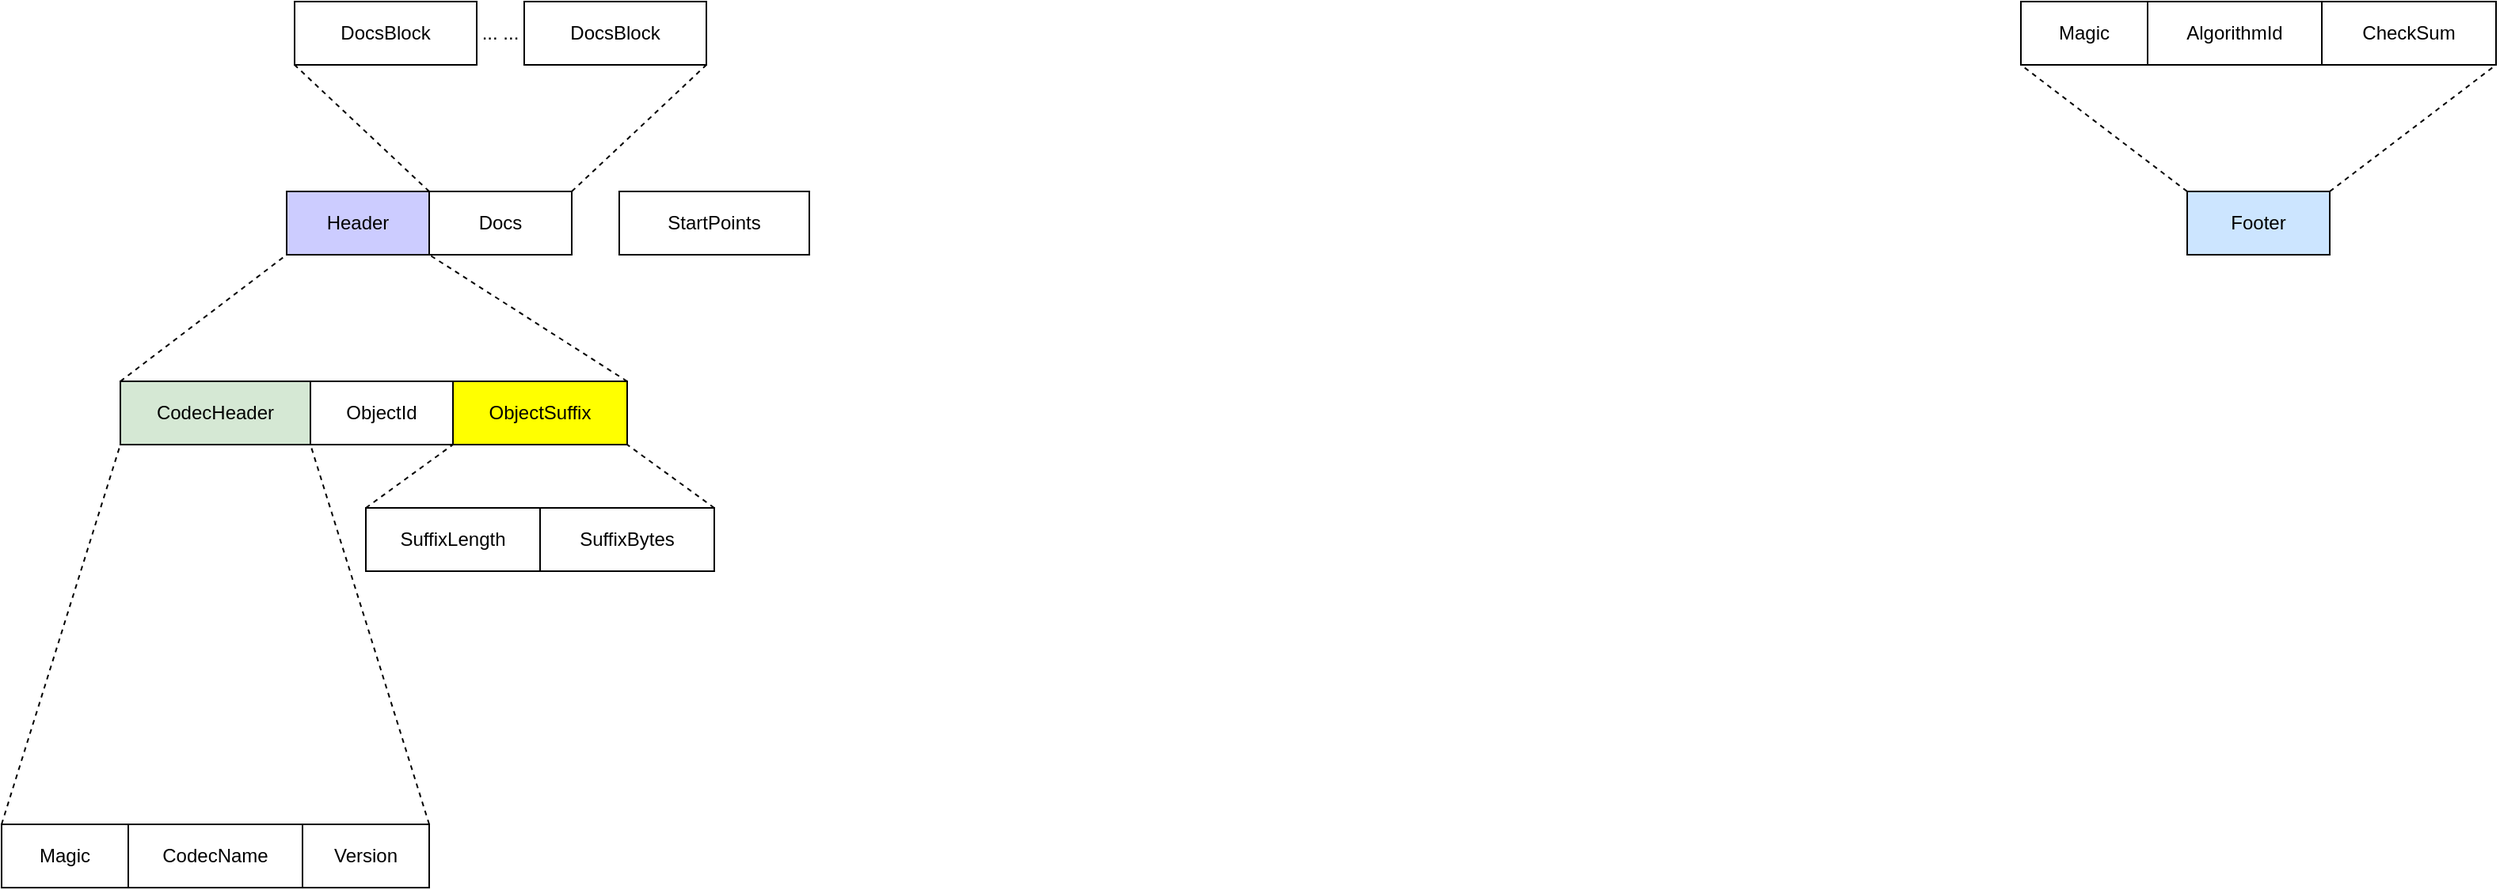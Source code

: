 <mxfile>
    <diagram id="nwfPDQvDSH3bbWz1h9o7" name="Page-1">
        <mxGraphModel dx="635" dy="522" grid="1" gridSize="10" guides="1" tooltips="1" connect="1" arrows="1" fold="1" page="1" pageScale="1" pageWidth="1169" pageHeight="827" math="0" shadow="0">
            <root>
                <mxCell id="0"/>
                <mxCell id="1" parent="0"/>
                <mxCell id="2" value="" style="group" vertex="1" connectable="0" parent="1">
                    <mxGeometry x="1645" y="180" width="300" height="160" as="geometry"/>
                </mxCell>
                <mxCell id="3" value="" style="group" vertex="1" connectable="0" parent="2">
                    <mxGeometry width="300" height="160" as="geometry"/>
                </mxCell>
                <mxCell id="4" value="Footer" style="rounded=0;whiteSpace=wrap;html=1;fillColor=#CCE5FF;" vertex="1" parent="3">
                    <mxGeometry x="105" y="120" width="90" height="40" as="geometry"/>
                </mxCell>
                <mxCell id="5" value="Magic" style="rounded=0;whiteSpace=wrap;html=1;" vertex="1" parent="3">
                    <mxGeometry width="80" height="40" as="geometry"/>
                </mxCell>
                <mxCell id="6" value="AlgorithmId" style="rounded=0;whiteSpace=wrap;html=1;" vertex="1" parent="3">
                    <mxGeometry x="80" width="110" height="40" as="geometry"/>
                </mxCell>
                <mxCell id="7" value="CheckSum" style="rounded=0;whiteSpace=wrap;html=1;" vertex="1" parent="3">
                    <mxGeometry x="190" width="110" height="40" as="geometry"/>
                </mxCell>
                <mxCell id="8" value="" style="endArrow=none;dashed=1;html=1;exitX=0;exitY=0;exitDx=0;exitDy=0;entryX=0;entryY=1;entryDx=0;entryDy=0;" edge="1" parent="3" source="4" target="5">
                    <mxGeometry width="50" height="50" relative="1" as="geometry">
                        <mxPoint x="125" y="70" as="sourcePoint"/>
                        <mxPoint x="175" y="20" as="targetPoint"/>
                    </mxGeometry>
                </mxCell>
                <mxCell id="9" value="" style="endArrow=none;dashed=1;html=1;exitX=1;exitY=0;exitDx=0;exitDy=0;entryX=1;entryY=1;entryDx=0;entryDy=0;" edge="1" parent="3" source="4" target="7">
                    <mxGeometry width="50" height="50" relative="1" as="geometry">
                        <mxPoint x="115" y="130" as="sourcePoint"/>
                        <mxPoint x="10" y="50" as="targetPoint"/>
                    </mxGeometry>
                </mxCell>
                <mxCell id="10" value="" style="group" vertex="1" connectable="0" parent="1">
                    <mxGeometry x="370" y="300" width="585" height="440" as="geometry"/>
                </mxCell>
                <mxCell id="11" value="Header" style="rounded=0;whiteSpace=wrap;html=1;fillColor=#CCCCFF;fontColor=#000000;" vertex="1" parent="10">
                    <mxGeometry x="180" width="90" height="40" as="geometry"/>
                </mxCell>
                <mxCell id="12" value="ObjectId" style="rounded=0;whiteSpace=wrap;html=1;" vertex="1" parent="10">
                    <mxGeometry x="195" y="120" width="90" height="40" as="geometry"/>
                </mxCell>
                <mxCell id="13" value="" style="endArrow=none;dashed=1;html=1;entryX=0;entryY=1;entryDx=0;entryDy=0;exitX=0;exitY=0;exitDx=0;exitDy=0;" edge="1" parent="10" source="22" target="11">
                    <mxGeometry width="50" height="50" relative="1" as="geometry">
                        <mxPoint x="10" y="510" as="sourcePoint"/>
                        <mxPoint x="85" y="290" as="targetPoint"/>
                    </mxGeometry>
                </mxCell>
                <mxCell id="14" value="" style="endArrow=none;dashed=1;html=1;entryX=1;entryY=1;entryDx=0;entryDy=0;exitX=1;exitY=0;exitDx=0;exitDy=0;" edge="1" parent="10" source="16" target="11">
                    <mxGeometry width="50" height="50" relative="1" as="geometry">
                        <mxPoint x="85" y="250" as="sourcePoint"/>
                        <mxPoint x="190" y="35" as="targetPoint"/>
                    </mxGeometry>
                </mxCell>
                <mxCell id="15" value="" style="group" vertex="1" connectable="0" parent="10">
                    <mxGeometry x="230" y="120" width="220" height="120" as="geometry"/>
                </mxCell>
                <mxCell id="16" value="ObjectSuffix" style="rounded=0;whiteSpace=wrap;html=1;fillColor=#FFFF00;fontColor=#000000;" vertex="1" parent="15">
                    <mxGeometry x="55" width="110" height="40" as="geometry"/>
                </mxCell>
                <mxCell id="17" value="SuffixLength" style="rounded=0;whiteSpace=wrap;html=1;" vertex="1" parent="15">
                    <mxGeometry y="80" width="110" height="40" as="geometry"/>
                </mxCell>
                <mxCell id="18" value="SuffixBytes" style="rounded=0;whiteSpace=wrap;html=1;" vertex="1" parent="15">
                    <mxGeometry x="110" y="80" width="110" height="40" as="geometry"/>
                </mxCell>
                <mxCell id="19" value="" style="endArrow=none;dashed=1;html=1;entryX=0;entryY=1;entryDx=0;entryDy=0;exitX=0;exitY=0;exitDx=0;exitDy=0;" edge="1" parent="15" source="17" target="16">
                    <mxGeometry width="50" height="50" relative="1" as="geometry">
                        <mxPoint x="110" y="190" as="sourcePoint"/>
                        <mxPoint x="160" y="140" as="targetPoint"/>
                    </mxGeometry>
                </mxCell>
                <mxCell id="20" value="" style="endArrow=none;dashed=1;html=1;entryX=1;entryY=1;entryDx=0;entryDy=0;exitX=1;exitY=0;exitDx=0;exitDy=0;" edge="1" parent="15" source="18" target="16">
                    <mxGeometry width="50" height="50" relative="1" as="geometry">
                        <mxPoint x="100" y="160" as="sourcePoint"/>
                        <mxPoint x="65" y="50" as="targetPoint"/>
                    </mxGeometry>
                </mxCell>
                <mxCell id="21" value="" style="group" vertex="1" connectable="0" parent="10">
                    <mxGeometry y="120" width="270" height="320" as="geometry"/>
                </mxCell>
                <mxCell id="22" value="CodecHeader" style="rounded=0;whiteSpace=wrap;html=1;fillColor=#d5e8d4;strokeColor=#000000;" vertex="1" parent="21">
                    <mxGeometry x="75" width="120" height="40" as="geometry"/>
                </mxCell>
                <mxCell id="23" value="Magic" style="rounded=0;whiteSpace=wrap;html=1;" vertex="1" parent="21">
                    <mxGeometry y="280" width="80" height="40" as="geometry"/>
                </mxCell>
                <mxCell id="24" value="CodecName" style="rounded=0;whiteSpace=wrap;html=1;" vertex="1" parent="21">
                    <mxGeometry x="80" y="280" width="110" height="40" as="geometry"/>
                </mxCell>
                <mxCell id="25" value="Version" style="rounded=0;whiteSpace=wrap;html=1;" vertex="1" parent="21">
                    <mxGeometry x="190" y="280" width="80" height="40" as="geometry"/>
                </mxCell>
                <mxCell id="26" value="" style="endArrow=none;dashed=1;html=1;entryX=0;entryY=1;entryDx=0;entryDy=0;exitX=0;exitY=0;exitDx=0;exitDy=0;" edge="1" parent="21" source="23" target="22">
                    <mxGeometry width="50" height="50" relative="1" as="geometry">
                        <mxPoint x="170" y="190" as="sourcePoint"/>
                        <mxPoint x="220" y="140" as="targetPoint"/>
                    </mxGeometry>
                </mxCell>
                <mxCell id="27" value="" style="endArrow=none;dashed=1;html=1;entryX=0;entryY=1;entryDx=0;entryDy=0;exitX=1;exitY=0;exitDx=0;exitDy=0;" edge="1" parent="10" source="25" target="12">
                    <mxGeometry width="50" height="50" relative="1" as="geometry">
                        <mxPoint x="340" y="510" as="sourcePoint"/>
                        <mxPoint x="415" y="290" as="targetPoint"/>
                    </mxGeometry>
                </mxCell>
                <mxCell id="29" value="StartPoints" style="rounded=0;whiteSpace=wrap;html=1;" vertex="1" parent="10">
                    <mxGeometry x="390" width="120" height="40" as="geometry"/>
                </mxCell>
                <mxCell id="28" value="Docs" style="rounded=0;whiteSpace=wrap;html=1;" vertex="1" parent="1">
                    <mxGeometry x="640" y="300" width="90" height="40" as="geometry"/>
                </mxCell>
                <mxCell id="34" value="" style="endArrow=none;dashed=1;html=1;entryX=0;entryY=1;entryDx=0;entryDy=0;exitX=0;exitY=0;exitDx=0;exitDy=0;" edge="1" parent="1" source="28" target="30">
                    <mxGeometry width="50" height="50" relative="1" as="geometry">
                        <mxPoint x="820" y="480" as="sourcePoint"/>
                        <mxPoint x="870" y="430" as="targetPoint"/>
                    </mxGeometry>
                </mxCell>
                <mxCell id="35" value="" style="endArrow=none;dashed=1;html=1;entryX=1;entryY=1;entryDx=0;entryDy=0;exitX=1;exitY=0;exitDx=0;exitDy=0;" edge="1" parent="1" source="28" target="37">
                    <mxGeometry width="50" height="50" relative="1" as="geometry">
                        <mxPoint x="770" y="430" as="sourcePoint"/>
                        <mxPoint x="800" y="220" as="targetPoint"/>
                    </mxGeometry>
                </mxCell>
                <mxCell id="30" value="DocsBlock" style="rounded=0;whiteSpace=wrap;html=1;" vertex="1" parent="1">
                    <mxGeometry x="555" y="180" width="115" height="40" as="geometry"/>
                </mxCell>
                <mxCell id="32" value="... ..." style="text;html=1;strokeColor=none;fillColor=none;align=center;verticalAlign=middle;whiteSpace=wrap;rounded=0;" vertex="1" parent="1">
                    <mxGeometry x="670" y="192.5" width="30" height="15" as="geometry"/>
                </mxCell>
                <mxCell id="37" value="DocsBlock" style="rounded=0;whiteSpace=wrap;html=1;" vertex="1" parent="1">
                    <mxGeometry x="700" y="180" width="115" height="40" as="geometry"/>
                </mxCell>
            </root>
        </mxGraphModel>
    </diagram>
</mxfile>
